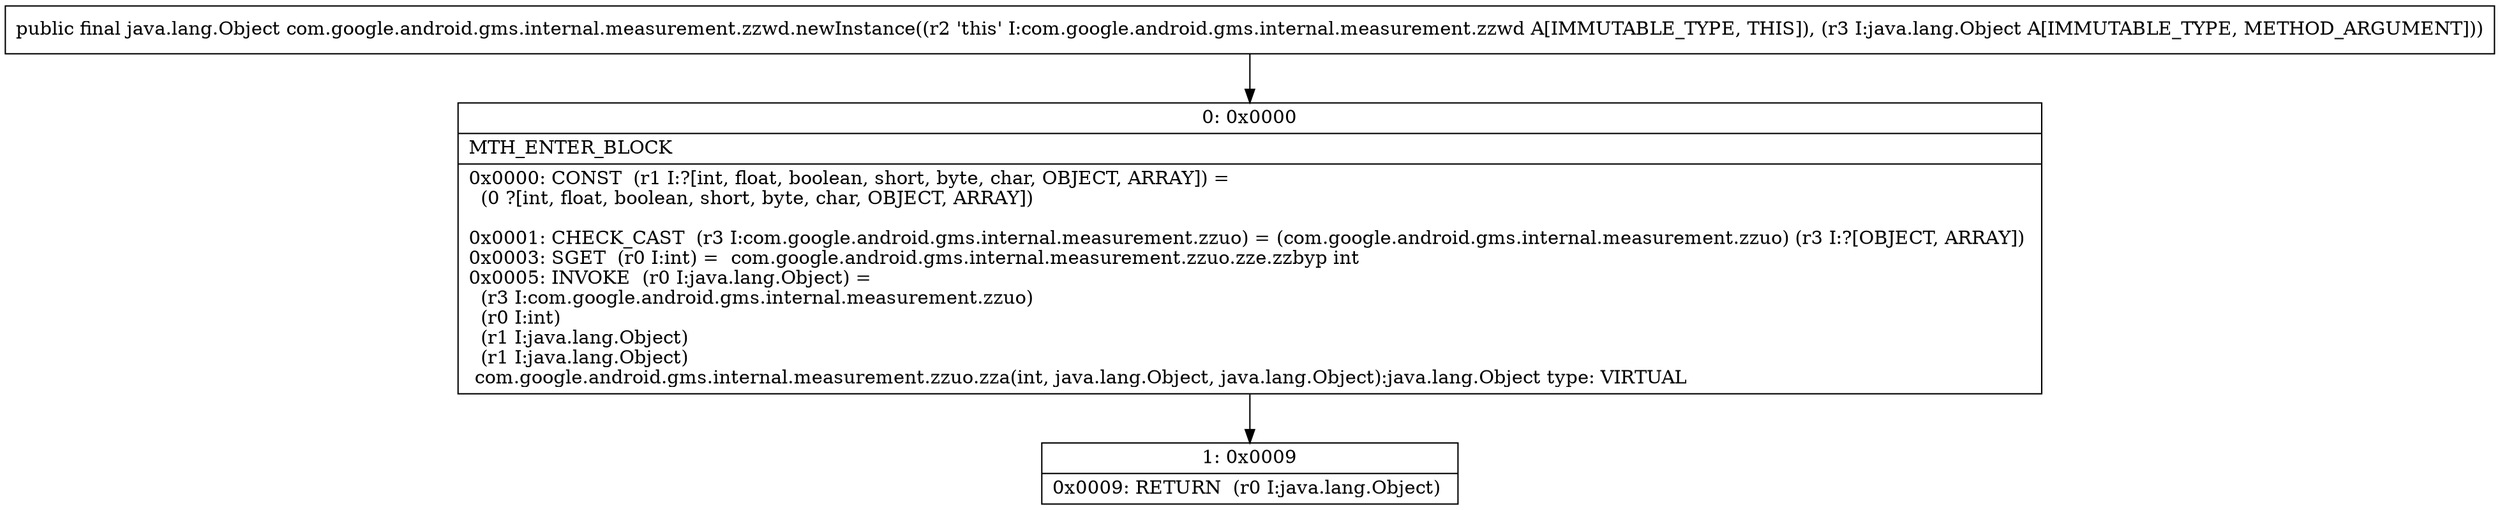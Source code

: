 digraph "CFG forcom.google.android.gms.internal.measurement.zzwd.newInstance(Ljava\/lang\/Object;)Ljava\/lang\/Object;" {
Node_0 [shape=record,label="{0\:\ 0x0000|MTH_ENTER_BLOCK\l|0x0000: CONST  (r1 I:?[int, float, boolean, short, byte, char, OBJECT, ARRAY]) = \l  (0 ?[int, float, boolean, short, byte, char, OBJECT, ARRAY])\l \l0x0001: CHECK_CAST  (r3 I:com.google.android.gms.internal.measurement.zzuo) = (com.google.android.gms.internal.measurement.zzuo) (r3 I:?[OBJECT, ARRAY]) \l0x0003: SGET  (r0 I:int) =  com.google.android.gms.internal.measurement.zzuo.zze.zzbyp int \l0x0005: INVOKE  (r0 I:java.lang.Object) = \l  (r3 I:com.google.android.gms.internal.measurement.zzuo)\l  (r0 I:int)\l  (r1 I:java.lang.Object)\l  (r1 I:java.lang.Object)\l com.google.android.gms.internal.measurement.zzuo.zza(int, java.lang.Object, java.lang.Object):java.lang.Object type: VIRTUAL \l}"];
Node_1 [shape=record,label="{1\:\ 0x0009|0x0009: RETURN  (r0 I:java.lang.Object) \l}"];
MethodNode[shape=record,label="{public final java.lang.Object com.google.android.gms.internal.measurement.zzwd.newInstance((r2 'this' I:com.google.android.gms.internal.measurement.zzwd A[IMMUTABLE_TYPE, THIS]), (r3 I:java.lang.Object A[IMMUTABLE_TYPE, METHOD_ARGUMENT])) }"];
MethodNode -> Node_0;
Node_0 -> Node_1;
}

